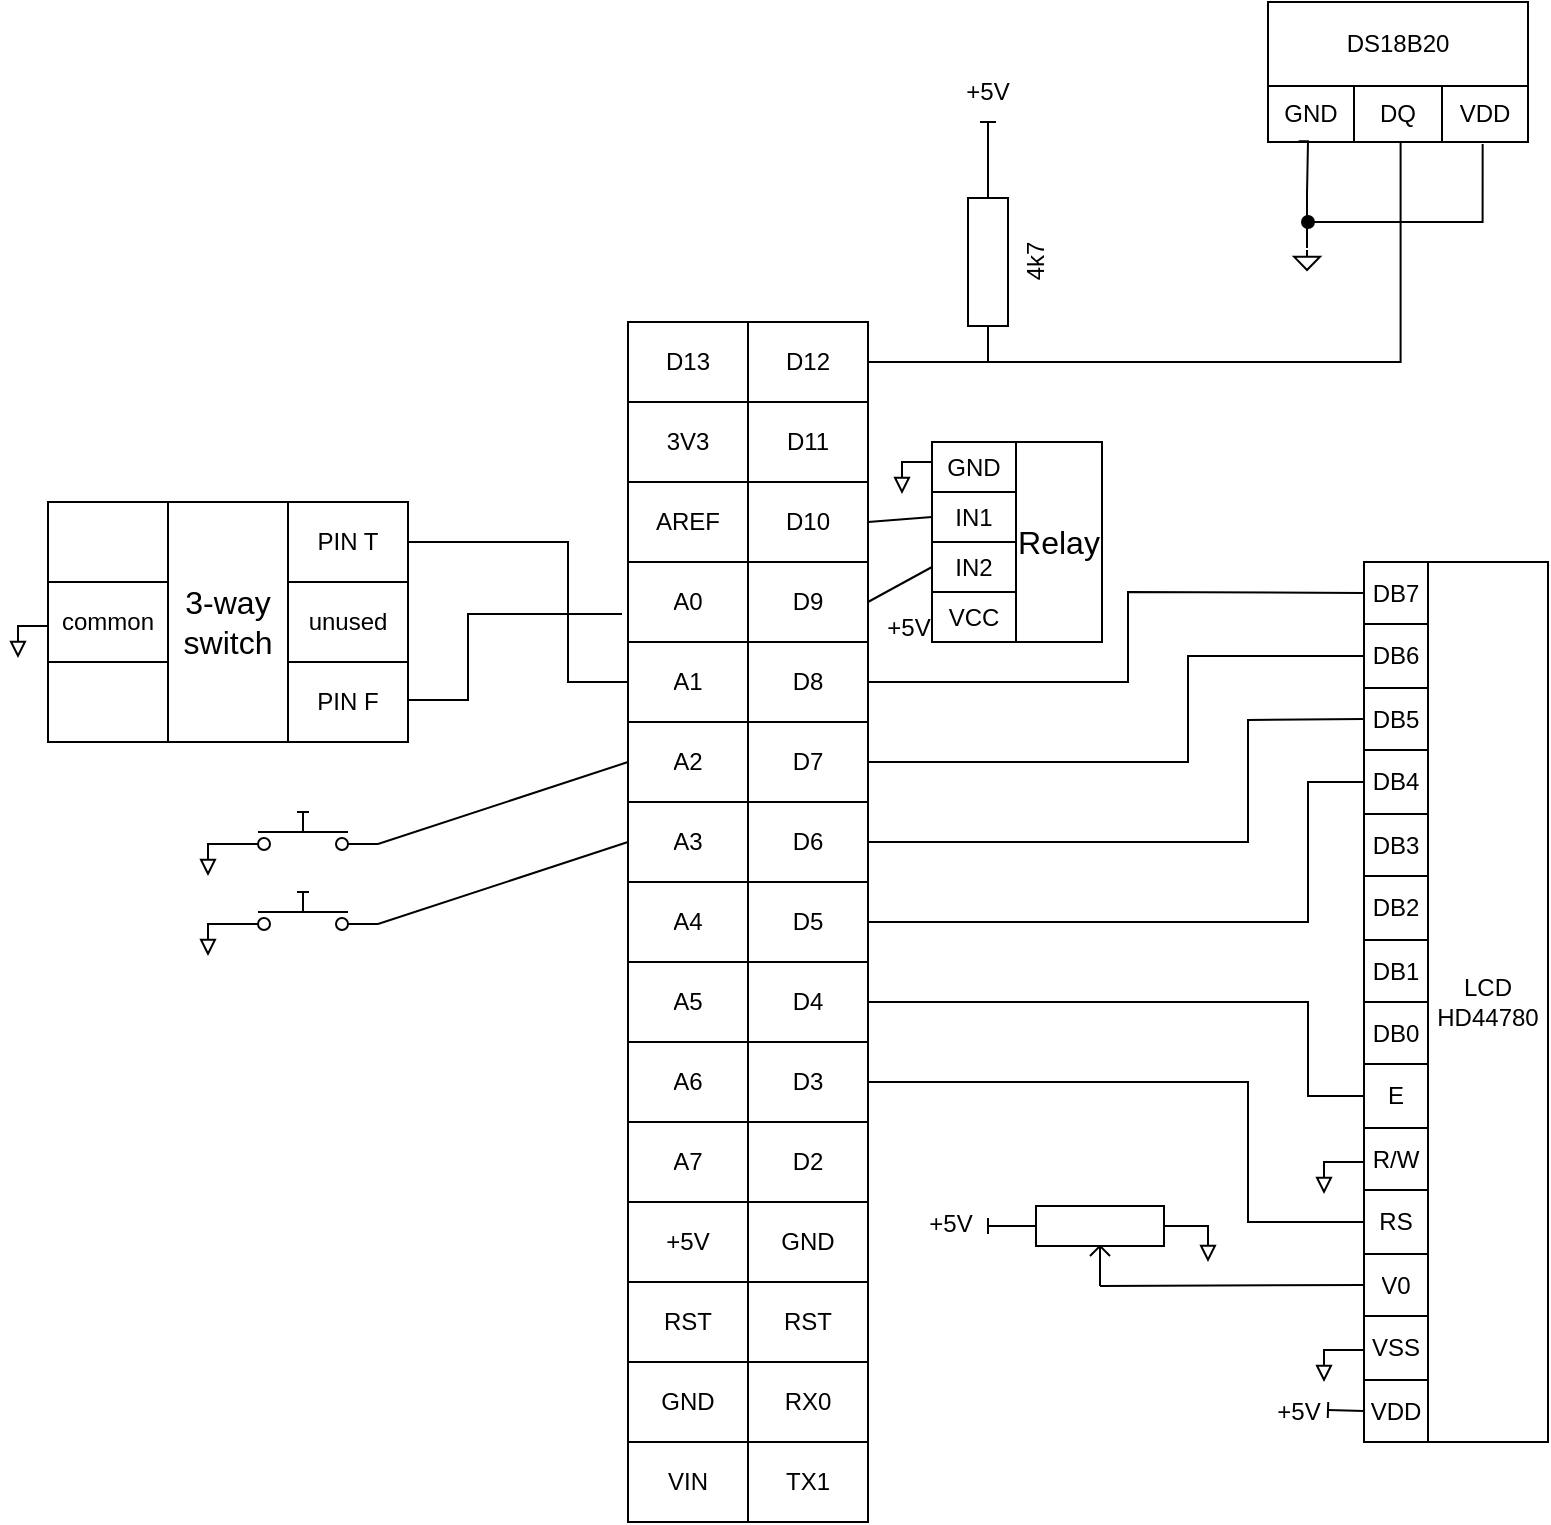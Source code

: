 <mxfile version="22.1.11" type="github">
  <diagram name="Page-1" id="vSUKiOQem5P4ab08vUiI">
    <mxGraphModel dx="874" dy="660" grid="1" gridSize="10" guides="1" tooltips="1" connect="1" arrows="0" fold="1" page="1" pageScale="1" pageWidth="827" pageHeight="1169" math="0" shadow="0">
      <root>
        <mxCell id="0" />
        <mxCell id="1" parent="0" />
        <mxCell id="lV4_ehx4HyBwoeXUqE6B-64" value="" style="shape=table;startSize=0;container=1;collapsible=0;childLayout=tableLayout;flipH=0;flipV=0;direction=east;rotatable=1;" parent="1" vertex="1">
          <mxGeometry x="360" y="340" width="120" height="600" as="geometry" />
        </mxCell>
        <mxCell id="lV4_ehx4HyBwoeXUqE6B-65" value="" style="shape=tableRow;horizontal=0;startSize=0;swimlaneHead=0;swimlaneBody=0;strokeColor=inherit;top=0;left=0;bottom=0;right=0;collapsible=0;dropTarget=0;fillColor=none;points=[[0,0.5],[1,0.5]];portConstraint=eastwest;" parent="lV4_ehx4HyBwoeXUqE6B-64" vertex="1">
          <mxGeometry width="120" height="40" as="geometry" />
        </mxCell>
        <mxCell id="lV4_ehx4HyBwoeXUqE6B-66" value="D13" style="shape=partialRectangle;html=1;whiteSpace=wrap;connectable=0;strokeColor=inherit;overflow=hidden;fillColor=none;top=0;left=0;bottom=0;right=0;pointerEvents=1;" parent="lV4_ehx4HyBwoeXUqE6B-65" vertex="1">
          <mxGeometry width="60" height="40" as="geometry">
            <mxRectangle width="60" height="40" as="alternateBounds" />
          </mxGeometry>
        </mxCell>
        <mxCell id="lV4_ehx4HyBwoeXUqE6B-67" value="D12" style="shape=partialRectangle;html=1;whiteSpace=wrap;connectable=0;strokeColor=inherit;overflow=hidden;fillColor=none;top=0;left=0;bottom=0;right=0;pointerEvents=1;" parent="lV4_ehx4HyBwoeXUqE6B-65" vertex="1">
          <mxGeometry x="60" width="60" height="40" as="geometry">
            <mxRectangle width="60" height="40" as="alternateBounds" />
          </mxGeometry>
        </mxCell>
        <mxCell id="lV4_ehx4HyBwoeXUqE6B-68" value="" style="shape=tableRow;horizontal=0;startSize=0;swimlaneHead=0;swimlaneBody=0;strokeColor=inherit;top=0;left=0;bottom=0;right=0;collapsible=0;dropTarget=0;fillColor=none;points=[[0,0.5],[1,0.5]];portConstraint=eastwest;" parent="lV4_ehx4HyBwoeXUqE6B-64" vertex="1">
          <mxGeometry y="40" width="120" height="40" as="geometry" />
        </mxCell>
        <mxCell id="lV4_ehx4HyBwoeXUqE6B-69" value="3V3" style="shape=partialRectangle;html=1;whiteSpace=wrap;connectable=0;strokeColor=inherit;overflow=hidden;fillColor=none;top=0;left=0;bottom=0;right=0;pointerEvents=1;" parent="lV4_ehx4HyBwoeXUqE6B-68" vertex="1">
          <mxGeometry width="60" height="40" as="geometry">
            <mxRectangle width="60" height="40" as="alternateBounds" />
          </mxGeometry>
        </mxCell>
        <mxCell id="lV4_ehx4HyBwoeXUqE6B-70" value="D11" style="shape=partialRectangle;html=1;whiteSpace=wrap;connectable=0;strokeColor=inherit;overflow=hidden;fillColor=none;top=0;left=0;bottom=0;right=0;pointerEvents=1;" parent="lV4_ehx4HyBwoeXUqE6B-68" vertex="1">
          <mxGeometry x="60" width="60" height="40" as="geometry">
            <mxRectangle width="60" height="40" as="alternateBounds" />
          </mxGeometry>
        </mxCell>
        <mxCell id="lV4_ehx4HyBwoeXUqE6B-71" value="" style="shape=tableRow;horizontal=0;startSize=0;swimlaneHead=0;swimlaneBody=0;strokeColor=inherit;top=0;left=0;bottom=0;right=0;collapsible=0;dropTarget=0;fillColor=none;points=[[0,0.5],[1,0.5]];portConstraint=eastwest;" parent="lV4_ehx4HyBwoeXUqE6B-64" vertex="1">
          <mxGeometry y="80" width="120" height="40" as="geometry" />
        </mxCell>
        <mxCell id="lV4_ehx4HyBwoeXUqE6B-72" value="AREF" style="shape=partialRectangle;html=1;whiteSpace=wrap;connectable=0;strokeColor=inherit;overflow=hidden;fillColor=none;top=0;left=0;bottom=0;right=0;pointerEvents=1;" parent="lV4_ehx4HyBwoeXUqE6B-71" vertex="1">
          <mxGeometry width="60" height="40" as="geometry">
            <mxRectangle width="60" height="40" as="alternateBounds" />
          </mxGeometry>
        </mxCell>
        <mxCell id="lV4_ehx4HyBwoeXUqE6B-73" value="D10" style="shape=partialRectangle;html=1;whiteSpace=wrap;connectable=0;strokeColor=inherit;overflow=hidden;fillColor=none;top=0;left=0;bottom=0;right=0;pointerEvents=1;" parent="lV4_ehx4HyBwoeXUqE6B-71" vertex="1">
          <mxGeometry x="60" width="60" height="40" as="geometry">
            <mxRectangle width="60" height="40" as="alternateBounds" />
          </mxGeometry>
        </mxCell>
        <mxCell id="lV4_ehx4HyBwoeXUqE6B-74" value="" style="shape=tableRow;horizontal=0;startSize=0;swimlaneHead=0;swimlaneBody=0;strokeColor=inherit;top=0;left=0;bottom=0;right=0;collapsible=0;dropTarget=0;fillColor=none;points=[[0,0.5],[1,0.5]];portConstraint=eastwest;" parent="lV4_ehx4HyBwoeXUqE6B-64" vertex="1">
          <mxGeometry y="120" width="120" height="40" as="geometry" />
        </mxCell>
        <mxCell id="lV4_ehx4HyBwoeXUqE6B-75" value="A0" style="shape=partialRectangle;html=1;whiteSpace=wrap;connectable=0;strokeColor=inherit;overflow=hidden;fillColor=none;top=0;left=0;bottom=0;right=0;pointerEvents=1;" parent="lV4_ehx4HyBwoeXUqE6B-74" vertex="1">
          <mxGeometry width="60" height="40" as="geometry">
            <mxRectangle width="60" height="40" as="alternateBounds" />
          </mxGeometry>
        </mxCell>
        <mxCell id="lV4_ehx4HyBwoeXUqE6B-76" value="D9" style="shape=partialRectangle;html=1;whiteSpace=wrap;connectable=0;strokeColor=inherit;overflow=hidden;fillColor=none;top=0;left=0;bottom=0;right=0;pointerEvents=1;" parent="lV4_ehx4HyBwoeXUqE6B-74" vertex="1">
          <mxGeometry x="60" width="60" height="40" as="geometry">
            <mxRectangle width="60" height="40" as="alternateBounds" />
          </mxGeometry>
        </mxCell>
        <mxCell id="lV4_ehx4HyBwoeXUqE6B-77" value="" style="shape=tableRow;horizontal=0;startSize=0;swimlaneHead=0;swimlaneBody=0;strokeColor=inherit;top=0;left=0;bottom=0;right=0;collapsible=0;dropTarget=0;fillColor=none;points=[[0,0.5],[1,0.5]];portConstraint=eastwest;" parent="lV4_ehx4HyBwoeXUqE6B-64" vertex="1">
          <mxGeometry y="160" width="120" height="40" as="geometry" />
        </mxCell>
        <mxCell id="lV4_ehx4HyBwoeXUqE6B-78" value="A1" style="shape=partialRectangle;html=1;whiteSpace=wrap;connectable=0;strokeColor=inherit;overflow=hidden;fillColor=none;top=0;left=0;bottom=0;right=0;pointerEvents=1;" parent="lV4_ehx4HyBwoeXUqE6B-77" vertex="1">
          <mxGeometry width="60" height="40" as="geometry">
            <mxRectangle width="60" height="40" as="alternateBounds" />
          </mxGeometry>
        </mxCell>
        <mxCell id="lV4_ehx4HyBwoeXUqE6B-79" value="D8" style="shape=partialRectangle;html=1;whiteSpace=wrap;connectable=0;strokeColor=inherit;overflow=hidden;fillColor=none;top=0;left=0;bottom=0;right=0;pointerEvents=1;" parent="lV4_ehx4HyBwoeXUqE6B-77" vertex="1">
          <mxGeometry x="60" width="60" height="40" as="geometry">
            <mxRectangle width="60" height="40" as="alternateBounds" />
          </mxGeometry>
        </mxCell>
        <mxCell id="lV4_ehx4HyBwoeXUqE6B-80" value="" style="shape=tableRow;horizontal=0;startSize=0;swimlaneHead=0;swimlaneBody=0;strokeColor=inherit;top=0;left=0;bottom=0;right=0;collapsible=0;dropTarget=0;fillColor=none;points=[[0,0.5],[1,0.5]];portConstraint=eastwest;" parent="lV4_ehx4HyBwoeXUqE6B-64" vertex="1">
          <mxGeometry y="200" width="120" height="40" as="geometry" />
        </mxCell>
        <mxCell id="lV4_ehx4HyBwoeXUqE6B-81" value="A2" style="shape=partialRectangle;html=1;whiteSpace=wrap;connectable=0;strokeColor=inherit;overflow=hidden;fillColor=none;top=0;left=0;bottom=0;right=0;pointerEvents=1;" parent="lV4_ehx4HyBwoeXUqE6B-80" vertex="1">
          <mxGeometry width="60" height="40" as="geometry">
            <mxRectangle width="60" height="40" as="alternateBounds" />
          </mxGeometry>
        </mxCell>
        <mxCell id="lV4_ehx4HyBwoeXUqE6B-82" value="D7" style="shape=partialRectangle;html=1;whiteSpace=wrap;connectable=0;strokeColor=inherit;overflow=hidden;fillColor=none;top=0;left=0;bottom=0;right=0;pointerEvents=1;" parent="lV4_ehx4HyBwoeXUqE6B-80" vertex="1">
          <mxGeometry x="60" width="60" height="40" as="geometry">
            <mxRectangle width="60" height="40" as="alternateBounds" />
          </mxGeometry>
        </mxCell>
        <mxCell id="lV4_ehx4HyBwoeXUqE6B-83" value="" style="shape=tableRow;horizontal=0;startSize=0;swimlaneHead=0;swimlaneBody=0;strokeColor=inherit;top=0;left=0;bottom=0;right=0;collapsible=0;dropTarget=0;fillColor=none;points=[[0,0.5],[1,0.5]];portConstraint=eastwest;" parent="lV4_ehx4HyBwoeXUqE6B-64" vertex="1">
          <mxGeometry y="240" width="120" height="40" as="geometry" />
        </mxCell>
        <mxCell id="lV4_ehx4HyBwoeXUqE6B-84" value="A3" style="shape=partialRectangle;html=1;whiteSpace=wrap;connectable=0;strokeColor=inherit;overflow=hidden;fillColor=none;top=0;left=0;bottom=0;right=0;pointerEvents=1;" parent="lV4_ehx4HyBwoeXUqE6B-83" vertex="1">
          <mxGeometry width="60" height="40" as="geometry">
            <mxRectangle width="60" height="40" as="alternateBounds" />
          </mxGeometry>
        </mxCell>
        <mxCell id="lV4_ehx4HyBwoeXUqE6B-85" value="D6" style="shape=partialRectangle;html=1;whiteSpace=wrap;connectable=0;strokeColor=inherit;overflow=hidden;fillColor=none;top=0;left=0;bottom=0;right=0;pointerEvents=1;" parent="lV4_ehx4HyBwoeXUqE6B-83" vertex="1">
          <mxGeometry x="60" width="60" height="40" as="geometry">
            <mxRectangle width="60" height="40" as="alternateBounds" />
          </mxGeometry>
        </mxCell>
        <mxCell id="lV4_ehx4HyBwoeXUqE6B-86" value="" style="shape=tableRow;horizontal=0;startSize=0;swimlaneHead=0;swimlaneBody=0;strokeColor=inherit;top=0;left=0;bottom=0;right=0;collapsible=0;dropTarget=0;fillColor=none;points=[[0,0.5],[1,0.5]];portConstraint=eastwest;" parent="lV4_ehx4HyBwoeXUqE6B-64" vertex="1">
          <mxGeometry y="280" width="120" height="40" as="geometry" />
        </mxCell>
        <mxCell id="lV4_ehx4HyBwoeXUqE6B-87" value="A4" style="shape=partialRectangle;html=1;whiteSpace=wrap;connectable=0;strokeColor=inherit;overflow=hidden;fillColor=none;top=0;left=0;bottom=0;right=0;pointerEvents=1;" parent="lV4_ehx4HyBwoeXUqE6B-86" vertex="1">
          <mxGeometry width="60" height="40" as="geometry">
            <mxRectangle width="60" height="40" as="alternateBounds" />
          </mxGeometry>
        </mxCell>
        <mxCell id="lV4_ehx4HyBwoeXUqE6B-88" value="D5" style="shape=partialRectangle;html=1;whiteSpace=wrap;connectable=0;strokeColor=inherit;overflow=hidden;fillColor=none;top=0;left=0;bottom=0;right=0;pointerEvents=1;" parent="lV4_ehx4HyBwoeXUqE6B-86" vertex="1">
          <mxGeometry x="60" width="60" height="40" as="geometry">
            <mxRectangle width="60" height="40" as="alternateBounds" />
          </mxGeometry>
        </mxCell>
        <mxCell id="lV4_ehx4HyBwoeXUqE6B-89" value="" style="shape=tableRow;horizontal=0;startSize=0;swimlaneHead=0;swimlaneBody=0;strokeColor=inherit;top=0;left=0;bottom=0;right=0;collapsible=0;dropTarget=0;fillColor=none;points=[[0,0.5],[1,0.5]];portConstraint=eastwest;" parent="lV4_ehx4HyBwoeXUqE6B-64" vertex="1">
          <mxGeometry y="320" width="120" height="40" as="geometry" />
        </mxCell>
        <mxCell id="lV4_ehx4HyBwoeXUqE6B-90" value="A5" style="shape=partialRectangle;html=1;whiteSpace=wrap;connectable=0;strokeColor=inherit;overflow=hidden;fillColor=none;top=0;left=0;bottom=0;right=0;pointerEvents=1;" parent="lV4_ehx4HyBwoeXUqE6B-89" vertex="1">
          <mxGeometry width="60" height="40" as="geometry">
            <mxRectangle width="60" height="40" as="alternateBounds" />
          </mxGeometry>
        </mxCell>
        <mxCell id="lV4_ehx4HyBwoeXUqE6B-91" value="D4" style="shape=partialRectangle;html=1;whiteSpace=wrap;connectable=0;strokeColor=inherit;overflow=hidden;fillColor=none;top=0;left=0;bottom=0;right=0;pointerEvents=1;" parent="lV4_ehx4HyBwoeXUqE6B-89" vertex="1">
          <mxGeometry x="60" width="60" height="40" as="geometry">
            <mxRectangle width="60" height="40" as="alternateBounds" />
          </mxGeometry>
        </mxCell>
        <mxCell id="lV4_ehx4HyBwoeXUqE6B-92" value="" style="shape=tableRow;horizontal=0;startSize=0;swimlaneHead=0;swimlaneBody=0;strokeColor=inherit;top=0;left=0;bottom=0;right=0;collapsible=0;dropTarget=0;fillColor=none;points=[[0,0.5],[1,0.5]];portConstraint=eastwest;" parent="lV4_ehx4HyBwoeXUqE6B-64" vertex="1">
          <mxGeometry y="360" width="120" height="40" as="geometry" />
        </mxCell>
        <mxCell id="lV4_ehx4HyBwoeXUqE6B-93" value="A6" style="shape=partialRectangle;html=1;whiteSpace=wrap;connectable=0;strokeColor=inherit;overflow=hidden;fillColor=none;top=0;left=0;bottom=0;right=0;pointerEvents=1;" parent="lV4_ehx4HyBwoeXUqE6B-92" vertex="1">
          <mxGeometry width="60" height="40" as="geometry">
            <mxRectangle width="60" height="40" as="alternateBounds" />
          </mxGeometry>
        </mxCell>
        <mxCell id="lV4_ehx4HyBwoeXUqE6B-94" value="D3" style="shape=partialRectangle;html=1;whiteSpace=wrap;connectable=0;strokeColor=inherit;overflow=hidden;fillColor=none;top=0;left=0;bottom=0;right=0;pointerEvents=1;" parent="lV4_ehx4HyBwoeXUqE6B-92" vertex="1">
          <mxGeometry x="60" width="60" height="40" as="geometry">
            <mxRectangle width="60" height="40" as="alternateBounds" />
          </mxGeometry>
        </mxCell>
        <mxCell id="lV4_ehx4HyBwoeXUqE6B-95" value="" style="shape=tableRow;horizontal=0;startSize=0;swimlaneHead=0;swimlaneBody=0;strokeColor=inherit;top=0;left=0;bottom=0;right=0;collapsible=0;dropTarget=0;fillColor=none;points=[[0,0.5],[1,0.5]];portConstraint=eastwest;" parent="lV4_ehx4HyBwoeXUqE6B-64" vertex="1">
          <mxGeometry y="400" width="120" height="40" as="geometry" />
        </mxCell>
        <mxCell id="lV4_ehx4HyBwoeXUqE6B-96" value="A7" style="shape=partialRectangle;html=1;whiteSpace=wrap;connectable=0;strokeColor=inherit;overflow=hidden;fillColor=none;top=0;left=0;bottom=0;right=0;pointerEvents=1;" parent="lV4_ehx4HyBwoeXUqE6B-95" vertex="1">
          <mxGeometry width="60" height="40" as="geometry">
            <mxRectangle width="60" height="40" as="alternateBounds" />
          </mxGeometry>
        </mxCell>
        <mxCell id="lV4_ehx4HyBwoeXUqE6B-97" value="D2" style="shape=partialRectangle;html=1;whiteSpace=wrap;connectable=0;strokeColor=inherit;overflow=hidden;fillColor=none;top=0;left=0;bottom=0;right=0;pointerEvents=1;" parent="lV4_ehx4HyBwoeXUqE6B-95" vertex="1">
          <mxGeometry x="60" width="60" height="40" as="geometry">
            <mxRectangle width="60" height="40" as="alternateBounds" />
          </mxGeometry>
        </mxCell>
        <mxCell id="lV4_ehx4HyBwoeXUqE6B-98" value="" style="shape=tableRow;horizontal=0;startSize=0;swimlaneHead=0;swimlaneBody=0;strokeColor=inherit;top=0;left=0;bottom=0;right=0;collapsible=0;dropTarget=0;fillColor=none;points=[[0,0.5],[1,0.5]];portConstraint=eastwest;" parent="lV4_ehx4HyBwoeXUqE6B-64" vertex="1">
          <mxGeometry y="440" width="120" height="40" as="geometry" />
        </mxCell>
        <mxCell id="lV4_ehx4HyBwoeXUqE6B-99" value="+5V" style="shape=partialRectangle;html=1;whiteSpace=wrap;connectable=0;strokeColor=inherit;overflow=hidden;fillColor=none;top=0;left=0;bottom=0;right=0;pointerEvents=1;" parent="lV4_ehx4HyBwoeXUqE6B-98" vertex="1">
          <mxGeometry width="60" height="40" as="geometry">
            <mxRectangle width="60" height="40" as="alternateBounds" />
          </mxGeometry>
        </mxCell>
        <mxCell id="lV4_ehx4HyBwoeXUqE6B-100" value="GND" style="shape=partialRectangle;html=1;whiteSpace=wrap;connectable=0;strokeColor=inherit;overflow=hidden;fillColor=none;top=0;left=0;bottom=0;right=0;pointerEvents=1;" parent="lV4_ehx4HyBwoeXUqE6B-98" vertex="1">
          <mxGeometry x="60" width="60" height="40" as="geometry">
            <mxRectangle width="60" height="40" as="alternateBounds" />
          </mxGeometry>
        </mxCell>
        <mxCell id="lV4_ehx4HyBwoeXUqE6B-101" value="" style="shape=tableRow;horizontal=0;startSize=0;swimlaneHead=0;swimlaneBody=0;strokeColor=inherit;top=0;left=0;bottom=0;right=0;collapsible=0;dropTarget=0;fillColor=none;points=[[0,0.5],[1,0.5]];portConstraint=eastwest;" parent="lV4_ehx4HyBwoeXUqE6B-64" vertex="1">
          <mxGeometry y="480" width="120" height="40" as="geometry" />
        </mxCell>
        <mxCell id="lV4_ehx4HyBwoeXUqE6B-102" value="RST" style="shape=partialRectangle;html=1;whiteSpace=wrap;connectable=0;strokeColor=inherit;overflow=hidden;fillColor=none;top=0;left=0;bottom=0;right=0;pointerEvents=1;" parent="lV4_ehx4HyBwoeXUqE6B-101" vertex="1">
          <mxGeometry width="60" height="40" as="geometry">
            <mxRectangle width="60" height="40" as="alternateBounds" />
          </mxGeometry>
        </mxCell>
        <mxCell id="lV4_ehx4HyBwoeXUqE6B-103" value="RST" style="shape=partialRectangle;html=1;whiteSpace=wrap;connectable=0;strokeColor=inherit;overflow=hidden;fillColor=none;top=0;left=0;bottom=0;right=0;pointerEvents=1;" parent="lV4_ehx4HyBwoeXUqE6B-101" vertex="1">
          <mxGeometry x="60" width="60" height="40" as="geometry">
            <mxRectangle width="60" height="40" as="alternateBounds" />
          </mxGeometry>
        </mxCell>
        <mxCell id="lV4_ehx4HyBwoeXUqE6B-104" value="" style="shape=tableRow;horizontal=0;startSize=0;swimlaneHead=0;swimlaneBody=0;strokeColor=inherit;top=0;left=0;bottom=0;right=0;collapsible=0;dropTarget=0;fillColor=none;points=[[0,0.5],[1,0.5]];portConstraint=eastwest;" parent="lV4_ehx4HyBwoeXUqE6B-64" vertex="1">
          <mxGeometry y="520" width="120" height="40" as="geometry" />
        </mxCell>
        <mxCell id="lV4_ehx4HyBwoeXUqE6B-105" value="GND" style="shape=partialRectangle;html=1;whiteSpace=wrap;connectable=0;strokeColor=inherit;overflow=hidden;fillColor=none;top=0;left=0;bottom=0;right=0;pointerEvents=1;" parent="lV4_ehx4HyBwoeXUqE6B-104" vertex="1">
          <mxGeometry width="60" height="40" as="geometry">
            <mxRectangle width="60" height="40" as="alternateBounds" />
          </mxGeometry>
        </mxCell>
        <mxCell id="lV4_ehx4HyBwoeXUqE6B-106" value="RX0" style="shape=partialRectangle;html=1;whiteSpace=wrap;connectable=0;strokeColor=inherit;overflow=hidden;fillColor=none;top=0;left=0;bottom=0;right=0;pointerEvents=1;" parent="lV4_ehx4HyBwoeXUqE6B-104" vertex="1">
          <mxGeometry x="60" width="60" height="40" as="geometry">
            <mxRectangle width="60" height="40" as="alternateBounds" />
          </mxGeometry>
        </mxCell>
        <mxCell id="lV4_ehx4HyBwoeXUqE6B-107" style="shape=tableRow;horizontal=0;startSize=0;swimlaneHead=0;swimlaneBody=0;strokeColor=inherit;top=0;left=0;bottom=0;right=0;collapsible=0;dropTarget=0;fillColor=none;points=[[0,0.5],[1,0.5]];portConstraint=eastwest;" parent="lV4_ehx4HyBwoeXUqE6B-64" vertex="1">
          <mxGeometry y="560" width="120" height="40" as="geometry" />
        </mxCell>
        <mxCell id="lV4_ehx4HyBwoeXUqE6B-108" value="VIN" style="shape=partialRectangle;html=1;whiteSpace=wrap;connectable=0;strokeColor=inherit;overflow=hidden;fillColor=none;top=0;left=0;bottom=0;right=0;pointerEvents=1;" parent="lV4_ehx4HyBwoeXUqE6B-107" vertex="1">
          <mxGeometry width="60" height="40" as="geometry">
            <mxRectangle width="60" height="40" as="alternateBounds" />
          </mxGeometry>
        </mxCell>
        <mxCell id="lV4_ehx4HyBwoeXUqE6B-109" value="TX1" style="shape=partialRectangle;html=1;whiteSpace=wrap;connectable=0;strokeColor=inherit;overflow=hidden;fillColor=none;top=0;left=0;bottom=0;right=0;pointerEvents=1;" parent="lV4_ehx4HyBwoeXUqE6B-107" vertex="1">
          <mxGeometry x="60" width="60" height="40" as="geometry">
            <mxRectangle width="60" height="40" as="alternateBounds" />
          </mxGeometry>
        </mxCell>
        <mxCell id="lV4_ehx4HyBwoeXUqE6B-111" value="" style="shape=table;startSize=0;container=1;collapsible=0;childLayout=tableLayout;" parent="1" vertex="1">
          <mxGeometry x="680" y="180" width="130" height="70" as="geometry" />
        </mxCell>
        <mxCell id="lV4_ehx4HyBwoeXUqE6B-112" value="" style="shape=tableRow;horizontal=0;startSize=0;swimlaneHead=0;swimlaneBody=0;strokeColor=inherit;top=0;left=0;bottom=0;right=0;collapsible=0;dropTarget=0;fillColor=none;points=[[0,0.5],[1,0.5]];portConstraint=eastwest;" parent="lV4_ehx4HyBwoeXUqE6B-111" vertex="1">
          <mxGeometry width="130" height="42" as="geometry" />
        </mxCell>
        <mxCell id="lV4_ehx4HyBwoeXUqE6B-113" value="DS18B20" style="shape=partialRectangle;html=1;whiteSpace=wrap;connectable=0;strokeColor=inherit;overflow=hidden;fillColor=none;top=0;left=0;bottom=0;right=0;pointerEvents=1;rowspan=1;colspan=3;" parent="lV4_ehx4HyBwoeXUqE6B-112" vertex="1">
          <mxGeometry width="130" height="42" as="geometry">
            <mxRectangle width="43" height="42" as="alternateBounds" />
          </mxGeometry>
        </mxCell>
        <mxCell id="lV4_ehx4HyBwoeXUqE6B-114" value="" style="shape=partialRectangle;html=1;whiteSpace=wrap;connectable=0;strokeColor=inherit;overflow=hidden;fillColor=none;top=0;left=0;bottom=0;right=0;pointerEvents=1;" parent="lV4_ehx4HyBwoeXUqE6B-112" vertex="1" visible="0">
          <mxGeometry x="43" width="44" height="42" as="geometry">
            <mxRectangle width="44" height="42" as="alternateBounds" />
          </mxGeometry>
        </mxCell>
        <mxCell id="lV4_ehx4HyBwoeXUqE6B-115" value="" style="shape=partialRectangle;html=1;whiteSpace=wrap;connectable=0;strokeColor=inherit;overflow=hidden;fillColor=none;top=0;left=0;bottom=0;right=0;pointerEvents=1;" parent="lV4_ehx4HyBwoeXUqE6B-112" vertex="1" visible="0">
          <mxGeometry x="87" width="43" height="42" as="geometry">
            <mxRectangle width="43" height="42" as="alternateBounds" />
          </mxGeometry>
        </mxCell>
        <mxCell id="lV4_ehx4HyBwoeXUqE6B-116" value="" style="shape=tableRow;horizontal=0;startSize=0;swimlaneHead=0;swimlaneBody=0;strokeColor=inherit;top=0;left=0;bottom=0;right=0;collapsible=0;dropTarget=0;fillColor=none;points=[[0,0.5],[1,0.5]];portConstraint=eastwest;" parent="lV4_ehx4HyBwoeXUqE6B-111" vertex="1">
          <mxGeometry y="42" width="130" height="28" as="geometry" />
        </mxCell>
        <mxCell id="lV4_ehx4HyBwoeXUqE6B-117" value="GND" style="shape=partialRectangle;html=1;whiteSpace=wrap;connectable=0;strokeColor=inherit;overflow=hidden;fillColor=none;top=0;left=0;bottom=0;right=0;pointerEvents=1;" parent="lV4_ehx4HyBwoeXUqE6B-116" vertex="1">
          <mxGeometry width="43" height="28" as="geometry">
            <mxRectangle width="43" height="28" as="alternateBounds" />
          </mxGeometry>
        </mxCell>
        <mxCell id="lV4_ehx4HyBwoeXUqE6B-118" value="DQ" style="shape=partialRectangle;html=1;whiteSpace=wrap;connectable=0;strokeColor=inherit;overflow=hidden;fillColor=none;top=0;left=0;bottom=0;right=0;pointerEvents=1;" parent="lV4_ehx4HyBwoeXUqE6B-116" vertex="1">
          <mxGeometry x="43" width="44" height="28" as="geometry">
            <mxRectangle width="44" height="28" as="alternateBounds" />
          </mxGeometry>
        </mxCell>
        <mxCell id="lV4_ehx4HyBwoeXUqE6B-119" value="VDD" style="shape=partialRectangle;html=1;whiteSpace=wrap;connectable=0;strokeColor=inherit;overflow=hidden;fillColor=none;top=0;left=0;bottom=0;right=0;pointerEvents=1;" parent="lV4_ehx4HyBwoeXUqE6B-116" vertex="1">
          <mxGeometry x="87" width="43" height="28" as="geometry">
            <mxRectangle width="43" height="28" as="alternateBounds" />
          </mxGeometry>
        </mxCell>
        <mxCell id="lV4_ehx4HyBwoeXUqE6B-120" value="" style="pointerEvents=1;verticalLabelPosition=bottom;shadow=0;dashed=0;align=center;html=1;verticalAlign=top;shape=mxgraph.electrical.signal_sources.signal_ground;" parent="1" vertex="1">
          <mxGeometry x="693" y="304" width="13" height="10" as="geometry" />
        </mxCell>
        <mxCell id="lV4_ehx4HyBwoeXUqE6B-122" style="edgeStyle=orthogonalEdgeStyle;rounded=0;orthogonalLoop=1;jettySize=auto;html=1;exitX=0.5;exitY=0;exitDx=0;exitDy=0;exitPerimeter=0;entryX=0.118;entryY=1.021;entryDx=0;entryDy=0;entryPerimeter=0;endArrow=none;endFill=0;" parent="1" edge="1">
          <mxGeometry relative="1" as="geometry">
            <mxPoint x="699.5" y="303" as="sourcePoint" />
            <mxPoint x="695.34" y="249.588" as="targetPoint" />
            <Array as="points">
              <mxPoint x="700" y="276" />
              <mxPoint x="700" y="250" />
            </Array>
          </mxGeometry>
        </mxCell>
        <mxCell id="lV4_ehx4HyBwoeXUqE6B-125" style="edgeStyle=orthogonalEdgeStyle;rounded=0;orthogonalLoop=1;jettySize=auto;html=1;exitX=1;exitY=0.5;exitDx=0;exitDy=0;entryX=0.51;entryY=1.008;entryDx=0;entryDy=0;entryPerimeter=0;endArrow=none;endFill=0;" parent="1" source="lV4_ehx4HyBwoeXUqE6B-65" target="lV4_ehx4HyBwoeXUqE6B-116" edge="1">
          <mxGeometry relative="1" as="geometry" />
        </mxCell>
        <mxCell id="lV4_ehx4HyBwoeXUqE6B-126" style="edgeStyle=orthogonalEdgeStyle;rounded=0;orthogonalLoop=1;jettySize=auto;html=1;entryX=0.841;entryY=1.034;entryDx=0;entryDy=0;entryPerimeter=0;startArrow=oval;startFill=1;endArrow=none;endFill=0;" parent="1" edge="1">
          <mxGeometry relative="1" as="geometry">
            <mxPoint x="700" y="290" as="sourcePoint" />
            <mxPoint x="787.33" y="250.952" as="targetPoint" />
            <Array as="points">
              <mxPoint x="787" y="290" />
            </Array>
          </mxGeometry>
        </mxCell>
        <mxCell id="lV4_ehx4HyBwoeXUqE6B-182" style="edgeStyle=none;rounded=0;orthogonalLoop=1;jettySize=auto;html=1;exitX=1;exitY=0.5;exitDx=0;exitDy=0;exitPerimeter=0;entryX=0.5;entryY=1;entryDx=0;entryDy=0;endArrow=baseDash;endFill=0;" parent="1" source="lV4_ehx4HyBwoeXUqE6B-127" target="lV4_ehx4HyBwoeXUqE6B-132" edge="1">
          <mxGeometry relative="1" as="geometry" />
        </mxCell>
        <mxCell id="lV4_ehx4HyBwoeXUqE6B-127" value="4k7" style="pointerEvents=1;verticalLabelPosition=bottom;shadow=0;dashed=0;align=center;html=1;verticalAlign=top;shape=mxgraph.electrical.resistors.resistor_1;rotation=-90;" parent="1" vertex="1">
          <mxGeometry x="490" y="300" width="100" height="20" as="geometry" />
        </mxCell>
        <mxCell id="lV4_ehx4HyBwoeXUqE6B-132" value="+5V" style="text;html=1;strokeColor=none;fillColor=none;align=center;verticalAlign=middle;whiteSpace=wrap;rounded=0;" parent="1" vertex="1">
          <mxGeometry x="510" y="210" width="60" height="30" as="geometry" />
        </mxCell>
        <mxCell id="lV4_ehx4HyBwoeXUqE6B-134" value="" style="shape=table;startSize=0;container=1;collapsible=0;childLayout=tableLayout;" parent="1" vertex="1">
          <mxGeometry x="728" y="460" width="92" height="440" as="geometry" />
        </mxCell>
        <mxCell id="lV4_ehx4HyBwoeXUqE6B-135" value="" style="shape=tableRow;horizontal=0;startSize=0;swimlaneHead=0;swimlaneBody=0;strokeColor=inherit;top=0;left=0;bottom=0;right=0;collapsible=0;dropTarget=0;fillColor=none;points=[[0,0.5],[1,0.5]];portConstraint=eastwest;" parent="lV4_ehx4HyBwoeXUqE6B-134" vertex="1">
          <mxGeometry width="92" height="31" as="geometry" />
        </mxCell>
        <mxCell id="lV4_ehx4HyBwoeXUqE6B-136" value="DB7" style="shape=partialRectangle;html=1;whiteSpace=wrap;connectable=0;strokeColor=inherit;overflow=hidden;fillColor=none;top=0;left=0;bottom=0;right=0;pointerEvents=1;" parent="lV4_ehx4HyBwoeXUqE6B-135" vertex="1">
          <mxGeometry width="32" height="31" as="geometry">
            <mxRectangle width="32" height="31" as="alternateBounds" />
          </mxGeometry>
        </mxCell>
        <mxCell id="lV4_ehx4HyBwoeXUqE6B-165" value="LCD&lt;br&gt;HD44780" style="shape=partialRectangle;html=1;whiteSpace=wrap;connectable=0;strokeColor=inherit;overflow=hidden;fillColor=none;top=0;left=0;bottom=0;right=0;pointerEvents=1;rowspan=14;colspan=1;" parent="lV4_ehx4HyBwoeXUqE6B-135" vertex="1">
          <mxGeometry x="32" width="60" height="440" as="geometry">
            <mxRectangle width="60" height="31" as="alternateBounds" />
          </mxGeometry>
        </mxCell>
        <mxCell id="lV4_ehx4HyBwoeXUqE6B-137" value="" style="shape=tableRow;horizontal=0;startSize=0;swimlaneHead=0;swimlaneBody=0;strokeColor=inherit;top=0;left=0;bottom=0;right=0;collapsible=0;dropTarget=0;fillColor=none;points=[[0,0.5],[1,0.5]];portConstraint=eastwest;" parent="lV4_ehx4HyBwoeXUqE6B-134" vertex="1">
          <mxGeometry y="31" width="92" height="32" as="geometry" />
        </mxCell>
        <mxCell id="lV4_ehx4HyBwoeXUqE6B-138" value="DB6" style="shape=partialRectangle;html=1;whiteSpace=wrap;connectable=0;strokeColor=inherit;overflow=hidden;fillColor=none;top=0;left=0;bottom=0;right=0;pointerEvents=1;" parent="lV4_ehx4HyBwoeXUqE6B-137" vertex="1">
          <mxGeometry width="32" height="32" as="geometry">
            <mxRectangle width="32" height="32" as="alternateBounds" />
          </mxGeometry>
        </mxCell>
        <mxCell id="lV4_ehx4HyBwoeXUqE6B-166" style="shape=partialRectangle;html=1;whiteSpace=wrap;connectable=0;strokeColor=inherit;overflow=hidden;fillColor=none;top=0;left=0;bottom=0;right=0;pointerEvents=1;" parent="lV4_ehx4HyBwoeXUqE6B-137" vertex="1" visible="0">
          <mxGeometry x="32" width="60" height="32" as="geometry">
            <mxRectangle width="60" height="32" as="alternateBounds" />
          </mxGeometry>
        </mxCell>
        <mxCell id="lV4_ehx4HyBwoeXUqE6B-139" value="" style="shape=tableRow;horizontal=0;startSize=0;swimlaneHead=0;swimlaneBody=0;strokeColor=inherit;top=0;left=0;bottom=0;right=0;collapsible=0;dropTarget=0;fillColor=none;points=[[0,0.5],[1,0.5]];portConstraint=eastwest;" parent="lV4_ehx4HyBwoeXUqE6B-134" vertex="1">
          <mxGeometry y="63" width="92" height="31" as="geometry" />
        </mxCell>
        <mxCell id="lV4_ehx4HyBwoeXUqE6B-140" value="DB5" style="shape=partialRectangle;html=1;whiteSpace=wrap;connectable=0;strokeColor=inherit;overflow=hidden;fillColor=none;top=0;left=0;bottom=0;right=0;pointerEvents=1;" parent="lV4_ehx4HyBwoeXUqE6B-139" vertex="1">
          <mxGeometry width="32" height="31" as="geometry">
            <mxRectangle width="32" height="31" as="alternateBounds" />
          </mxGeometry>
        </mxCell>
        <mxCell id="lV4_ehx4HyBwoeXUqE6B-167" style="shape=partialRectangle;html=1;whiteSpace=wrap;connectable=0;strokeColor=inherit;overflow=hidden;fillColor=none;top=0;left=0;bottom=0;right=0;pointerEvents=1;" parent="lV4_ehx4HyBwoeXUqE6B-139" vertex="1" visible="0">
          <mxGeometry x="32" width="60" height="31" as="geometry">
            <mxRectangle width="60" height="31" as="alternateBounds" />
          </mxGeometry>
        </mxCell>
        <mxCell id="lV4_ehx4HyBwoeXUqE6B-141" value="" style="shape=tableRow;horizontal=0;startSize=0;swimlaneHead=0;swimlaneBody=0;strokeColor=inherit;top=0;left=0;bottom=0;right=0;collapsible=0;dropTarget=0;fillColor=none;points=[[0,0.5],[1,0.5]];portConstraint=eastwest;" parent="lV4_ehx4HyBwoeXUqE6B-134" vertex="1">
          <mxGeometry y="94" width="92" height="32" as="geometry" />
        </mxCell>
        <mxCell id="lV4_ehx4HyBwoeXUqE6B-142" value="DB4" style="shape=partialRectangle;html=1;whiteSpace=wrap;connectable=0;strokeColor=inherit;overflow=hidden;fillColor=none;top=0;left=0;bottom=0;right=0;pointerEvents=1;" parent="lV4_ehx4HyBwoeXUqE6B-141" vertex="1">
          <mxGeometry width="32" height="32" as="geometry">
            <mxRectangle width="32" height="32" as="alternateBounds" />
          </mxGeometry>
        </mxCell>
        <mxCell id="lV4_ehx4HyBwoeXUqE6B-168" style="shape=partialRectangle;html=1;whiteSpace=wrap;connectable=0;strokeColor=inherit;overflow=hidden;fillColor=none;top=0;left=0;bottom=0;right=0;pointerEvents=1;" parent="lV4_ehx4HyBwoeXUqE6B-141" vertex="1" visible="0">
          <mxGeometry x="32" width="60" height="32" as="geometry">
            <mxRectangle width="60" height="32" as="alternateBounds" />
          </mxGeometry>
        </mxCell>
        <mxCell id="lV4_ehx4HyBwoeXUqE6B-143" value="" style="shape=tableRow;horizontal=0;startSize=0;swimlaneHead=0;swimlaneBody=0;strokeColor=inherit;top=0;left=0;bottom=0;right=0;collapsible=0;dropTarget=0;fillColor=none;points=[[0,0.5],[1,0.5]];portConstraint=eastwest;" parent="lV4_ehx4HyBwoeXUqE6B-134" vertex="1">
          <mxGeometry y="126" width="92" height="31" as="geometry" />
        </mxCell>
        <mxCell id="lV4_ehx4HyBwoeXUqE6B-144" value="DB3" style="shape=partialRectangle;html=1;whiteSpace=wrap;connectable=0;strokeColor=inherit;overflow=hidden;fillColor=none;top=0;left=0;bottom=0;right=0;pointerEvents=1;" parent="lV4_ehx4HyBwoeXUqE6B-143" vertex="1">
          <mxGeometry width="32" height="31" as="geometry">
            <mxRectangle width="32" height="31" as="alternateBounds" />
          </mxGeometry>
        </mxCell>
        <mxCell id="lV4_ehx4HyBwoeXUqE6B-169" style="shape=partialRectangle;html=1;whiteSpace=wrap;connectable=0;strokeColor=inherit;overflow=hidden;fillColor=none;top=0;left=0;bottom=0;right=0;pointerEvents=1;" parent="lV4_ehx4HyBwoeXUqE6B-143" vertex="1" visible="0">
          <mxGeometry x="32" width="60" height="31" as="geometry">
            <mxRectangle width="60" height="31" as="alternateBounds" />
          </mxGeometry>
        </mxCell>
        <mxCell id="lV4_ehx4HyBwoeXUqE6B-145" value="" style="shape=tableRow;horizontal=0;startSize=0;swimlaneHead=0;swimlaneBody=0;strokeColor=inherit;top=0;left=0;bottom=0;right=0;collapsible=0;dropTarget=0;fillColor=none;points=[[0,0.5],[1,0.5]];portConstraint=eastwest;" parent="lV4_ehx4HyBwoeXUqE6B-134" vertex="1">
          <mxGeometry y="157" width="92" height="32" as="geometry" />
        </mxCell>
        <mxCell id="lV4_ehx4HyBwoeXUqE6B-146" value="DB2" style="shape=partialRectangle;html=1;whiteSpace=wrap;connectable=0;strokeColor=inherit;overflow=hidden;fillColor=none;top=0;left=0;bottom=0;right=0;pointerEvents=1;" parent="lV4_ehx4HyBwoeXUqE6B-145" vertex="1">
          <mxGeometry width="32" height="32" as="geometry">
            <mxRectangle width="32" height="32" as="alternateBounds" />
          </mxGeometry>
        </mxCell>
        <mxCell id="lV4_ehx4HyBwoeXUqE6B-170" style="shape=partialRectangle;html=1;whiteSpace=wrap;connectable=0;strokeColor=inherit;overflow=hidden;fillColor=none;top=0;left=0;bottom=0;right=0;pointerEvents=1;" parent="lV4_ehx4HyBwoeXUqE6B-145" vertex="1" visible="0">
          <mxGeometry x="32" width="60" height="32" as="geometry">
            <mxRectangle width="60" height="32" as="alternateBounds" />
          </mxGeometry>
        </mxCell>
        <mxCell id="lV4_ehx4HyBwoeXUqE6B-147" value="" style="shape=tableRow;horizontal=0;startSize=0;swimlaneHead=0;swimlaneBody=0;strokeColor=inherit;top=0;left=0;bottom=0;right=0;collapsible=0;dropTarget=0;fillColor=none;points=[[0,0.5],[1,0.5]];portConstraint=eastwest;" parent="lV4_ehx4HyBwoeXUqE6B-134" vertex="1">
          <mxGeometry y="189" width="92" height="31" as="geometry" />
        </mxCell>
        <mxCell id="lV4_ehx4HyBwoeXUqE6B-148" value="DB1" style="shape=partialRectangle;html=1;whiteSpace=wrap;connectable=0;strokeColor=inherit;overflow=hidden;fillColor=none;top=0;left=0;bottom=0;right=0;pointerEvents=1;" parent="lV4_ehx4HyBwoeXUqE6B-147" vertex="1">
          <mxGeometry width="32" height="31" as="geometry">
            <mxRectangle width="32" height="31" as="alternateBounds" />
          </mxGeometry>
        </mxCell>
        <mxCell id="lV4_ehx4HyBwoeXUqE6B-171" style="shape=partialRectangle;html=1;whiteSpace=wrap;connectable=0;strokeColor=inherit;overflow=hidden;fillColor=none;top=0;left=0;bottom=0;right=0;pointerEvents=1;" parent="lV4_ehx4HyBwoeXUqE6B-147" vertex="1" visible="0">
          <mxGeometry x="32" width="60" height="31" as="geometry">
            <mxRectangle width="60" height="31" as="alternateBounds" />
          </mxGeometry>
        </mxCell>
        <mxCell id="lV4_ehx4HyBwoeXUqE6B-149" value="" style="shape=tableRow;horizontal=0;startSize=0;swimlaneHead=0;swimlaneBody=0;strokeColor=inherit;top=0;left=0;bottom=0;right=0;collapsible=0;dropTarget=0;fillColor=none;points=[[0,0.5],[1,0.5]];portConstraint=eastwest;" parent="lV4_ehx4HyBwoeXUqE6B-134" vertex="1">
          <mxGeometry y="220" width="92" height="31" as="geometry" />
        </mxCell>
        <mxCell id="lV4_ehx4HyBwoeXUqE6B-150" value="DB0" style="shape=partialRectangle;html=1;whiteSpace=wrap;connectable=0;strokeColor=inherit;overflow=hidden;fillColor=none;top=0;left=0;bottom=0;right=0;pointerEvents=1;" parent="lV4_ehx4HyBwoeXUqE6B-149" vertex="1">
          <mxGeometry width="32" height="31" as="geometry">
            <mxRectangle width="32" height="31" as="alternateBounds" />
          </mxGeometry>
        </mxCell>
        <mxCell id="lV4_ehx4HyBwoeXUqE6B-172" style="shape=partialRectangle;html=1;whiteSpace=wrap;connectable=0;strokeColor=inherit;overflow=hidden;fillColor=none;top=0;left=0;bottom=0;right=0;pointerEvents=1;" parent="lV4_ehx4HyBwoeXUqE6B-149" vertex="1" visible="0">
          <mxGeometry x="32" width="60" height="31" as="geometry">
            <mxRectangle width="60" height="31" as="alternateBounds" />
          </mxGeometry>
        </mxCell>
        <mxCell id="lV4_ehx4HyBwoeXUqE6B-151" value="" style="shape=tableRow;horizontal=0;startSize=0;swimlaneHead=0;swimlaneBody=0;strokeColor=inherit;top=0;left=0;bottom=0;right=0;collapsible=0;dropTarget=0;fillColor=none;points=[[0,0.5],[1,0.5]];portConstraint=eastwest;" parent="lV4_ehx4HyBwoeXUqE6B-134" vertex="1">
          <mxGeometry y="251" width="92" height="32" as="geometry" />
        </mxCell>
        <mxCell id="lV4_ehx4HyBwoeXUqE6B-152" value="E" style="shape=partialRectangle;html=1;whiteSpace=wrap;connectable=0;strokeColor=inherit;overflow=hidden;fillColor=none;top=0;left=0;bottom=0;right=0;pointerEvents=1;" parent="lV4_ehx4HyBwoeXUqE6B-151" vertex="1">
          <mxGeometry width="32" height="32" as="geometry">
            <mxRectangle width="32" height="32" as="alternateBounds" />
          </mxGeometry>
        </mxCell>
        <mxCell id="lV4_ehx4HyBwoeXUqE6B-173" style="shape=partialRectangle;html=1;whiteSpace=wrap;connectable=0;strokeColor=inherit;overflow=hidden;fillColor=none;top=0;left=0;bottom=0;right=0;pointerEvents=1;" parent="lV4_ehx4HyBwoeXUqE6B-151" vertex="1" visible="0">
          <mxGeometry x="32" width="60" height="32" as="geometry">
            <mxRectangle width="60" height="32" as="alternateBounds" />
          </mxGeometry>
        </mxCell>
        <mxCell id="lV4_ehx4HyBwoeXUqE6B-153" value="" style="shape=tableRow;horizontal=0;startSize=0;swimlaneHead=0;swimlaneBody=0;strokeColor=inherit;top=0;left=0;bottom=0;right=0;collapsible=0;dropTarget=0;fillColor=none;points=[[0,0.5],[1,0.5]];portConstraint=eastwest;" parent="lV4_ehx4HyBwoeXUqE6B-134" vertex="1">
          <mxGeometry y="283" width="92" height="31" as="geometry" />
        </mxCell>
        <mxCell id="lV4_ehx4HyBwoeXUqE6B-154" value="R/W" style="shape=partialRectangle;html=1;whiteSpace=wrap;connectable=0;strokeColor=inherit;overflow=hidden;fillColor=none;top=0;left=0;bottom=0;right=0;pointerEvents=1;" parent="lV4_ehx4HyBwoeXUqE6B-153" vertex="1">
          <mxGeometry width="32" height="31" as="geometry">
            <mxRectangle width="32" height="31" as="alternateBounds" />
          </mxGeometry>
        </mxCell>
        <mxCell id="lV4_ehx4HyBwoeXUqE6B-174" style="shape=partialRectangle;html=1;whiteSpace=wrap;connectable=0;strokeColor=inherit;overflow=hidden;fillColor=none;top=0;left=0;bottom=0;right=0;pointerEvents=1;" parent="lV4_ehx4HyBwoeXUqE6B-153" vertex="1" visible="0">
          <mxGeometry x="32" width="60" height="31" as="geometry">
            <mxRectangle width="60" height="31" as="alternateBounds" />
          </mxGeometry>
        </mxCell>
        <mxCell id="lV4_ehx4HyBwoeXUqE6B-155" value="" style="shape=tableRow;horizontal=0;startSize=0;swimlaneHead=0;swimlaneBody=0;strokeColor=inherit;top=0;left=0;bottom=0;right=0;collapsible=0;dropTarget=0;fillColor=none;points=[[0,0.5],[1,0.5]];portConstraint=eastwest;" parent="lV4_ehx4HyBwoeXUqE6B-134" vertex="1">
          <mxGeometry y="314" width="92" height="32" as="geometry" />
        </mxCell>
        <mxCell id="lV4_ehx4HyBwoeXUqE6B-156" value="RS" style="shape=partialRectangle;html=1;whiteSpace=wrap;connectable=0;strokeColor=inherit;overflow=hidden;fillColor=none;top=0;left=0;bottom=0;right=0;pointerEvents=1;" parent="lV4_ehx4HyBwoeXUqE6B-155" vertex="1">
          <mxGeometry width="32" height="32" as="geometry">
            <mxRectangle width="32" height="32" as="alternateBounds" />
          </mxGeometry>
        </mxCell>
        <mxCell id="lV4_ehx4HyBwoeXUqE6B-175" style="shape=partialRectangle;html=1;whiteSpace=wrap;connectable=0;strokeColor=inherit;overflow=hidden;fillColor=none;top=0;left=0;bottom=0;right=0;pointerEvents=1;" parent="lV4_ehx4HyBwoeXUqE6B-155" vertex="1" visible="0">
          <mxGeometry x="32" width="60" height="32" as="geometry">
            <mxRectangle width="60" height="32" as="alternateBounds" />
          </mxGeometry>
        </mxCell>
        <mxCell id="lV4_ehx4HyBwoeXUqE6B-157" value="" style="shape=tableRow;horizontal=0;startSize=0;swimlaneHead=0;swimlaneBody=0;strokeColor=inherit;top=0;left=0;bottom=0;right=0;collapsible=0;dropTarget=0;fillColor=none;points=[[0,0.5],[1,0.5]];portConstraint=eastwest;" parent="lV4_ehx4HyBwoeXUqE6B-134" vertex="1">
          <mxGeometry y="346" width="92" height="31" as="geometry" />
        </mxCell>
        <mxCell id="lV4_ehx4HyBwoeXUqE6B-158" value="V0" style="shape=partialRectangle;html=1;whiteSpace=wrap;connectable=0;strokeColor=inherit;overflow=hidden;fillColor=none;top=0;left=0;bottom=0;right=0;pointerEvents=1;" parent="lV4_ehx4HyBwoeXUqE6B-157" vertex="1">
          <mxGeometry width="32" height="31" as="geometry">
            <mxRectangle width="32" height="31" as="alternateBounds" />
          </mxGeometry>
        </mxCell>
        <mxCell id="lV4_ehx4HyBwoeXUqE6B-176" style="shape=partialRectangle;html=1;whiteSpace=wrap;connectable=0;strokeColor=inherit;overflow=hidden;fillColor=none;top=0;left=0;bottom=0;right=0;pointerEvents=1;" parent="lV4_ehx4HyBwoeXUqE6B-157" vertex="1" visible="0">
          <mxGeometry x="32" width="60" height="31" as="geometry">
            <mxRectangle width="60" height="31" as="alternateBounds" />
          </mxGeometry>
        </mxCell>
        <mxCell id="lV4_ehx4HyBwoeXUqE6B-159" value="" style="shape=tableRow;horizontal=0;startSize=0;swimlaneHead=0;swimlaneBody=0;strokeColor=inherit;top=0;left=0;bottom=0;right=0;collapsible=0;dropTarget=0;fillColor=none;points=[[0,0.5],[1,0.5]];portConstraint=eastwest;" parent="lV4_ehx4HyBwoeXUqE6B-134" vertex="1">
          <mxGeometry y="377" width="92" height="32" as="geometry" />
        </mxCell>
        <mxCell id="lV4_ehx4HyBwoeXUqE6B-160" value="VSS" style="shape=partialRectangle;html=1;whiteSpace=wrap;connectable=0;strokeColor=inherit;overflow=hidden;fillColor=none;top=0;left=0;bottom=0;right=0;pointerEvents=1;" parent="lV4_ehx4HyBwoeXUqE6B-159" vertex="1">
          <mxGeometry width="32" height="32" as="geometry">
            <mxRectangle width="32" height="32" as="alternateBounds" />
          </mxGeometry>
        </mxCell>
        <mxCell id="lV4_ehx4HyBwoeXUqE6B-177" style="shape=partialRectangle;html=1;whiteSpace=wrap;connectable=0;strokeColor=inherit;overflow=hidden;fillColor=none;top=0;left=0;bottom=0;right=0;pointerEvents=1;" parent="lV4_ehx4HyBwoeXUqE6B-159" vertex="1" visible="0">
          <mxGeometry x="32" width="60" height="32" as="geometry">
            <mxRectangle width="60" height="32" as="alternateBounds" />
          </mxGeometry>
        </mxCell>
        <mxCell id="lV4_ehx4HyBwoeXUqE6B-161" value="" style="shape=tableRow;horizontal=0;startSize=0;swimlaneHead=0;swimlaneBody=0;strokeColor=inherit;top=0;left=0;bottom=0;right=0;collapsible=0;dropTarget=0;fillColor=none;points=[[0,0.5],[1,0.5]];portConstraint=eastwest;" parent="lV4_ehx4HyBwoeXUqE6B-134" vertex="1">
          <mxGeometry y="409" width="92" height="31" as="geometry" />
        </mxCell>
        <mxCell id="lV4_ehx4HyBwoeXUqE6B-162" value="VDD" style="shape=partialRectangle;html=1;whiteSpace=wrap;connectable=0;strokeColor=inherit;overflow=hidden;fillColor=none;top=0;left=0;bottom=0;right=0;pointerEvents=1;" parent="lV4_ehx4HyBwoeXUqE6B-161" vertex="1">
          <mxGeometry width="32" height="31" as="geometry">
            <mxRectangle width="32" height="31" as="alternateBounds" />
          </mxGeometry>
        </mxCell>
        <mxCell id="lV4_ehx4HyBwoeXUqE6B-178" style="shape=partialRectangle;html=1;whiteSpace=wrap;connectable=0;strokeColor=inherit;overflow=hidden;fillColor=none;top=0;left=0;bottom=0;right=0;pointerEvents=1;" parent="lV4_ehx4HyBwoeXUqE6B-161" vertex="1" visible="0">
          <mxGeometry x="32" width="60" height="31" as="geometry">
            <mxRectangle width="60" height="31" as="alternateBounds" />
          </mxGeometry>
        </mxCell>
        <mxCell id="lV4_ehx4HyBwoeXUqE6B-181" style="edgeStyle=none;rounded=0;orthogonalLoop=1;jettySize=auto;html=1;exitX=0;exitY=0.5;exitDx=0;exitDy=0;endArrow=baseDash;endFill=0;" parent="1" source="lV4_ehx4HyBwoeXUqE6B-161" edge="1">
          <mxGeometry relative="1" as="geometry">
            <mxPoint x="710" y="884" as="targetPoint" />
          </mxGeometry>
        </mxCell>
        <mxCell id="lV4_ehx4HyBwoeXUqE6B-183" value="+5V" style="text;html=1;align=center;verticalAlign=middle;resizable=0;points=[];autosize=1;strokeColor=none;fillColor=none;" parent="1" vertex="1">
          <mxGeometry x="496" y="776" width="50" height="30" as="geometry" />
        </mxCell>
        <mxCell id="lV4_ehx4HyBwoeXUqE6B-193" style="edgeStyle=none;rounded=0;orthogonalLoop=1;jettySize=auto;html=1;exitX=0;exitY=0.25;exitDx=0;exitDy=0;exitPerimeter=0;endArrow=baseDash;endFill=0;" parent="1" source="lV4_ehx4HyBwoeXUqE6B-187" edge="1">
          <mxGeometry relative="1" as="geometry">
            <mxPoint x="540" y="792" as="targetPoint" />
          </mxGeometry>
        </mxCell>
        <mxCell id="lV4_ehx4HyBwoeXUqE6B-194" style="edgeStyle=none;rounded=0;orthogonalLoop=1;jettySize=auto;html=1;exitX=1;exitY=0.25;exitDx=0;exitDy=0;exitPerimeter=0;endArrow=block;endFill=0;" parent="1" source="lV4_ehx4HyBwoeXUqE6B-187" edge="1">
          <mxGeometry relative="1" as="geometry">
            <mxPoint x="650" y="810" as="targetPoint" />
            <Array as="points">
              <mxPoint x="650" y="792" />
            </Array>
          </mxGeometry>
        </mxCell>
        <mxCell id="lV4_ehx4HyBwoeXUqE6B-187" value="" style="pointerEvents=1;verticalLabelPosition=bottom;shadow=0;dashed=0;align=center;html=1;verticalAlign=top;shape=mxgraph.electrical.resistors.potentiometer_1;" parent="1" vertex="1">
          <mxGeometry x="546" y="782" width="100" height="40" as="geometry" />
        </mxCell>
        <mxCell id="lV4_ehx4HyBwoeXUqE6B-189" style="edgeStyle=none;rounded=0;orthogonalLoop=1;jettySize=auto;html=1;endArrow=baseDash;endFill=0;startArrow=block;startFill=0;" parent="1" edge="1">
          <mxGeometry relative="1" as="geometry">
            <mxPoint x="708" y="870" as="sourcePoint" />
            <mxPoint x="728" y="854" as="targetPoint" />
            <Array as="points">
              <mxPoint x="708" y="854" />
            </Array>
          </mxGeometry>
        </mxCell>
        <mxCell id="lV4_ehx4HyBwoeXUqE6B-191" style="edgeStyle=none;rounded=0;orthogonalLoop=1;jettySize=auto;html=1;exitX=0;exitY=0.5;exitDx=0;exitDy=0;entryX=0.5;entryY=1;entryDx=0;entryDy=0;entryPerimeter=0;endArrow=none;endFill=0;" parent="1" source="lV4_ehx4HyBwoeXUqE6B-157" target="lV4_ehx4HyBwoeXUqE6B-187" edge="1">
          <mxGeometry relative="1" as="geometry" />
        </mxCell>
        <mxCell id="lV4_ehx4HyBwoeXUqE6B-203" style="edgeStyle=none;rounded=0;orthogonalLoop=1;jettySize=auto;html=1;exitX=0;exitY=0.5;exitDx=0;exitDy=0;jumpStyle=sharp;endArrow=none;endFill=0;entryX=1;entryY=0.5;entryDx=0;entryDy=0;" parent="1" source="lV4_ehx4HyBwoeXUqE6B-155" target="lV4_ehx4HyBwoeXUqE6B-92" edge="1">
          <mxGeometry relative="1" as="geometry">
            <mxPoint x="520" y="720" as="targetPoint" />
            <Array as="points">
              <mxPoint x="670" y="790" />
              <mxPoint x="670" y="720" />
              <mxPoint x="530" y="720" />
            </Array>
          </mxGeometry>
        </mxCell>
        <mxCell id="lV4_ehx4HyBwoeXUqE6B-205" style="edgeStyle=none;rounded=0;orthogonalLoop=1;jettySize=auto;html=1;endArrow=baseDash;endFill=0;startArrow=block;startFill=0;" parent="1" edge="1">
          <mxGeometry relative="1" as="geometry">
            <mxPoint x="708" y="776" as="sourcePoint" />
            <mxPoint x="728" y="760" as="targetPoint" />
            <Array as="points">
              <mxPoint x="708" y="760" />
            </Array>
          </mxGeometry>
        </mxCell>
        <mxCell id="lV4_ehx4HyBwoeXUqE6B-207" style="edgeStyle=none;rounded=0;orthogonalLoop=1;jettySize=auto;html=1;exitX=0;exitY=0.5;exitDx=0;exitDy=0;entryX=1;entryY=0.5;entryDx=0;entryDy=0;endArrow=none;endFill=0;" parent="1" source="lV4_ehx4HyBwoeXUqE6B-151" target="lV4_ehx4HyBwoeXUqE6B-89" edge="1">
          <mxGeometry relative="1" as="geometry">
            <Array as="points">
              <mxPoint x="700" y="727" />
              <mxPoint x="700" y="700" />
              <mxPoint x="700" y="680" />
            </Array>
          </mxGeometry>
        </mxCell>
        <mxCell id="lV4_ehx4HyBwoeXUqE6B-208" style="edgeStyle=none;rounded=0;orthogonalLoop=1;jettySize=auto;html=1;exitX=0;exitY=0.5;exitDx=0;exitDy=0;entryX=1;entryY=0.5;entryDx=0;entryDy=0;endArrow=none;endFill=0;" parent="1" source="lV4_ehx4HyBwoeXUqE6B-141" target="lV4_ehx4HyBwoeXUqE6B-86" edge="1">
          <mxGeometry relative="1" as="geometry">
            <Array as="points">
              <mxPoint x="700" y="570" />
              <mxPoint x="700" y="640" />
            </Array>
          </mxGeometry>
        </mxCell>
        <mxCell id="lV4_ehx4HyBwoeXUqE6B-209" style="edgeStyle=none;rounded=0;orthogonalLoop=1;jettySize=auto;html=1;exitX=0;exitY=0.5;exitDx=0;exitDy=0;entryX=1;entryY=0.5;entryDx=0;entryDy=0;endArrow=none;endFill=0;" parent="1" source="lV4_ehx4HyBwoeXUqE6B-139" target="lV4_ehx4HyBwoeXUqE6B-83" edge="1">
          <mxGeometry relative="1" as="geometry">
            <Array as="points">
              <mxPoint x="670" y="539" />
              <mxPoint x="670" y="600" />
            </Array>
          </mxGeometry>
        </mxCell>
        <mxCell id="lV4_ehx4HyBwoeXUqE6B-210" style="edgeStyle=none;rounded=0;orthogonalLoop=1;jettySize=auto;html=1;exitX=0;exitY=0.5;exitDx=0;exitDy=0;entryX=1;entryY=0.5;entryDx=0;entryDy=0;endArrow=none;endFill=0;" parent="1" source="lV4_ehx4HyBwoeXUqE6B-137" target="lV4_ehx4HyBwoeXUqE6B-80" edge="1">
          <mxGeometry relative="1" as="geometry">
            <Array as="points">
              <mxPoint x="640" y="507" />
              <mxPoint x="640" y="560" />
            </Array>
          </mxGeometry>
        </mxCell>
        <mxCell id="lV4_ehx4HyBwoeXUqE6B-211" style="edgeStyle=none;rounded=0;orthogonalLoop=1;jettySize=auto;html=1;exitX=0;exitY=0.5;exitDx=0;exitDy=0;entryX=1;entryY=0.5;entryDx=0;entryDy=0;endArrow=none;endFill=0;" parent="1" source="lV4_ehx4HyBwoeXUqE6B-135" target="lV4_ehx4HyBwoeXUqE6B-77" edge="1">
          <mxGeometry relative="1" as="geometry">
            <mxPoint x="610.0" y="475.333" as="targetPoint" />
            <Array as="points">
              <mxPoint x="610" y="475" />
              <mxPoint x="610" y="520" />
            </Array>
          </mxGeometry>
        </mxCell>
        <mxCell id="j4b_Oq2tb6xR1CLgVXHO-1" value="+5V" style="text;html=1;align=center;verticalAlign=middle;resizable=0;points=[];autosize=1;strokeColor=none;fillColor=none;" vertex="1" parent="1">
          <mxGeometry x="670" y="870" width="50" height="30" as="geometry" />
        </mxCell>
        <mxCell id="j4b_Oq2tb6xR1CLgVXHO-20" value="" style="shape=table;startSize=0;container=1;collapsible=0;childLayout=tableLayout;fontSize=10;" vertex="1" parent="1">
          <mxGeometry x="512" y="400" width="85" height="100" as="geometry" />
        </mxCell>
        <mxCell id="j4b_Oq2tb6xR1CLgVXHO-21" value="" style="shape=tableRow;horizontal=0;startSize=0;swimlaneHead=0;swimlaneBody=0;strokeColor=inherit;top=0;left=0;bottom=0;right=0;collapsible=0;dropTarget=0;fillColor=none;points=[[0,0.5],[1,0.5]];portConstraint=eastwest;fontSize=16;" vertex="1" parent="j4b_Oq2tb6xR1CLgVXHO-20">
          <mxGeometry width="85" height="25" as="geometry" />
        </mxCell>
        <mxCell id="j4b_Oq2tb6xR1CLgVXHO-22" value="GND" style="shape=partialRectangle;html=1;whiteSpace=wrap;connectable=0;strokeColor=inherit;overflow=hidden;fillColor=none;top=0;left=0;bottom=0;right=0;pointerEvents=1;fontSize=12;" vertex="1" parent="j4b_Oq2tb6xR1CLgVXHO-21">
          <mxGeometry width="42" height="25" as="geometry">
            <mxRectangle width="42" height="25" as="alternateBounds" />
          </mxGeometry>
        </mxCell>
        <mxCell id="j4b_Oq2tb6xR1CLgVXHO-23" value="Relay" style="shape=partialRectangle;html=1;whiteSpace=wrap;connectable=0;strokeColor=inherit;overflow=hidden;fillColor=none;top=0;left=0;bottom=0;right=0;pointerEvents=1;fontSize=16;rowspan=4;colspan=1;" vertex="1" parent="j4b_Oq2tb6xR1CLgVXHO-21">
          <mxGeometry x="42" width="43" height="100" as="geometry">
            <mxRectangle width="43" height="25" as="alternateBounds" />
          </mxGeometry>
        </mxCell>
        <mxCell id="j4b_Oq2tb6xR1CLgVXHO-24" value="" style="shape=tableRow;horizontal=0;startSize=0;swimlaneHead=0;swimlaneBody=0;strokeColor=inherit;top=0;left=0;bottom=0;right=0;collapsible=0;dropTarget=0;fillColor=none;points=[[0,0.5],[1,0.5]];portConstraint=eastwest;fontSize=16;" vertex="1" parent="j4b_Oq2tb6xR1CLgVXHO-20">
          <mxGeometry y="25" width="85" height="25" as="geometry" />
        </mxCell>
        <mxCell id="j4b_Oq2tb6xR1CLgVXHO-25" value="IN1" style="shape=partialRectangle;html=1;whiteSpace=wrap;connectable=0;strokeColor=inherit;overflow=hidden;fillColor=none;top=0;left=0;bottom=0;right=0;pointerEvents=1;fontSize=12;" vertex="1" parent="j4b_Oq2tb6xR1CLgVXHO-24">
          <mxGeometry width="42" height="25" as="geometry">
            <mxRectangle width="42" height="25" as="alternateBounds" />
          </mxGeometry>
        </mxCell>
        <mxCell id="j4b_Oq2tb6xR1CLgVXHO-26" value="" style="shape=partialRectangle;html=1;whiteSpace=wrap;connectable=0;strokeColor=inherit;overflow=hidden;fillColor=none;top=0;left=0;bottom=0;right=0;pointerEvents=1;fontSize=16;" vertex="1" visible="0" parent="j4b_Oq2tb6xR1CLgVXHO-24">
          <mxGeometry x="42" width="43" height="25" as="geometry">
            <mxRectangle width="43" height="25" as="alternateBounds" />
          </mxGeometry>
        </mxCell>
        <mxCell id="j4b_Oq2tb6xR1CLgVXHO-27" value="" style="shape=tableRow;horizontal=0;startSize=0;swimlaneHead=0;swimlaneBody=0;strokeColor=inherit;top=0;left=0;bottom=0;right=0;collapsible=0;dropTarget=0;fillColor=none;points=[[0,0.5],[1,0.5]];portConstraint=eastwest;fontSize=16;" vertex="1" parent="j4b_Oq2tb6xR1CLgVXHO-20">
          <mxGeometry y="50" width="85" height="25" as="geometry" />
        </mxCell>
        <mxCell id="j4b_Oq2tb6xR1CLgVXHO-28" value="IN2" style="shape=partialRectangle;html=1;whiteSpace=wrap;connectable=0;strokeColor=inherit;overflow=hidden;fillColor=none;top=0;left=0;bottom=0;right=0;pointerEvents=1;fontSize=12;" vertex="1" parent="j4b_Oq2tb6xR1CLgVXHO-27">
          <mxGeometry width="42" height="25" as="geometry">
            <mxRectangle width="42" height="25" as="alternateBounds" />
          </mxGeometry>
        </mxCell>
        <mxCell id="j4b_Oq2tb6xR1CLgVXHO-29" value="" style="shape=partialRectangle;html=1;whiteSpace=wrap;connectable=0;strokeColor=inherit;overflow=hidden;fillColor=none;top=0;left=0;bottom=0;right=0;pointerEvents=1;fontSize=16;" vertex="1" visible="0" parent="j4b_Oq2tb6xR1CLgVXHO-27">
          <mxGeometry x="42" width="43" height="25" as="geometry">
            <mxRectangle width="43" height="25" as="alternateBounds" />
          </mxGeometry>
        </mxCell>
        <mxCell id="j4b_Oq2tb6xR1CLgVXHO-30" value="" style="shape=tableRow;horizontal=0;startSize=0;swimlaneHead=0;swimlaneBody=0;strokeColor=inherit;top=0;left=0;bottom=0;right=0;collapsible=0;dropTarget=0;fillColor=none;points=[[0,0.5],[1,0.5]];portConstraint=eastwest;fontSize=16;" vertex="1" parent="j4b_Oq2tb6xR1CLgVXHO-20">
          <mxGeometry y="75" width="85" height="25" as="geometry" />
        </mxCell>
        <mxCell id="j4b_Oq2tb6xR1CLgVXHO-31" value="VCC" style="shape=partialRectangle;html=1;whiteSpace=wrap;connectable=0;strokeColor=inherit;overflow=hidden;fillColor=none;top=0;left=0;bottom=0;right=0;pointerEvents=1;fontSize=12;" vertex="1" parent="j4b_Oq2tb6xR1CLgVXHO-30">
          <mxGeometry width="42" height="25" as="geometry">
            <mxRectangle width="42" height="25" as="alternateBounds" />
          </mxGeometry>
        </mxCell>
        <mxCell id="j4b_Oq2tb6xR1CLgVXHO-32" value="" style="shape=partialRectangle;html=1;whiteSpace=wrap;connectable=0;strokeColor=inherit;overflow=hidden;fillColor=none;top=0;left=0;bottom=0;right=0;pointerEvents=1;fontSize=16;" vertex="1" visible="0" parent="j4b_Oq2tb6xR1CLgVXHO-30">
          <mxGeometry x="42" width="43" height="25" as="geometry">
            <mxRectangle width="43" height="25" as="alternateBounds" />
          </mxGeometry>
        </mxCell>
        <mxCell id="j4b_Oq2tb6xR1CLgVXHO-33" style="edgeStyle=none;curved=1;rounded=0;orthogonalLoop=1;jettySize=auto;html=1;exitX=0;exitY=0.5;exitDx=0;exitDy=0;entryX=1;entryY=0.5;entryDx=0;entryDy=0;fontSize=12;startSize=8;endSize=8;endArrow=none;endFill=0;" edge="1" parent="1" source="j4b_Oq2tb6xR1CLgVXHO-24" target="lV4_ehx4HyBwoeXUqE6B-71">
          <mxGeometry relative="1" as="geometry" />
        </mxCell>
        <mxCell id="j4b_Oq2tb6xR1CLgVXHO-34" style="edgeStyle=none;curved=1;rounded=0;orthogonalLoop=1;jettySize=auto;html=1;exitX=0;exitY=0.5;exitDx=0;exitDy=0;entryX=1;entryY=0.5;entryDx=0;entryDy=0;fontSize=12;startSize=8;endSize=8;endArrow=none;endFill=0;" edge="1" parent="1" source="j4b_Oq2tb6xR1CLgVXHO-27" target="lV4_ehx4HyBwoeXUqE6B-74">
          <mxGeometry relative="1" as="geometry" />
        </mxCell>
        <mxCell id="j4b_Oq2tb6xR1CLgVXHO-35" value="+5V" style="text;html=1;align=center;verticalAlign=middle;resizable=0;points=[];autosize=1;strokeColor=none;fillColor=none;" vertex="1" parent="1">
          <mxGeometry x="475" y="478" width="50" height="30" as="geometry" />
        </mxCell>
        <mxCell id="j4b_Oq2tb6xR1CLgVXHO-37" style="edgeStyle=none;rounded=0;orthogonalLoop=1;jettySize=auto;html=1;endArrow=baseDash;endFill=0;startArrow=block;startFill=0;" edge="1" parent="1">
          <mxGeometry relative="1" as="geometry">
            <mxPoint x="497" y="426" as="sourcePoint" />
            <mxPoint x="512" y="410" as="targetPoint" />
            <Array as="points">
              <mxPoint x="497" y="410" />
            </Array>
          </mxGeometry>
        </mxCell>
        <mxCell id="j4b_Oq2tb6xR1CLgVXHO-38" value="" style="shape=table;startSize=0;container=1;collapsible=0;childLayout=tableLayout;fontSize=14;" vertex="1" parent="1">
          <mxGeometry x="70" y="430" width="180" height="120" as="geometry" />
        </mxCell>
        <mxCell id="j4b_Oq2tb6xR1CLgVXHO-39" value="" style="shape=tableRow;horizontal=0;startSize=0;swimlaneHead=0;swimlaneBody=0;strokeColor=inherit;top=0;left=0;bottom=0;right=0;collapsible=0;dropTarget=0;fillColor=none;points=[[0,0.5],[1,0.5]];portConstraint=eastwest;fontSize=16;" vertex="1" parent="j4b_Oq2tb6xR1CLgVXHO-38">
          <mxGeometry width="180" height="40" as="geometry" />
        </mxCell>
        <mxCell id="j4b_Oq2tb6xR1CLgVXHO-40" value="" style="shape=partialRectangle;html=1;whiteSpace=wrap;connectable=0;strokeColor=inherit;overflow=hidden;fillColor=none;top=0;left=0;bottom=0;right=0;pointerEvents=1;fontSize=16;" vertex="1" parent="j4b_Oq2tb6xR1CLgVXHO-39">
          <mxGeometry width="60" height="40" as="geometry">
            <mxRectangle width="60" height="40" as="alternateBounds" />
          </mxGeometry>
        </mxCell>
        <mxCell id="j4b_Oq2tb6xR1CLgVXHO-41" value="3-way&lt;br&gt;switch" style="shape=partialRectangle;html=1;whiteSpace=wrap;connectable=0;strokeColor=inherit;overflow=hidden;fillColor=none;top=0;left=0;bottom=0;right=0;pointerEvents=1;fontSize=16;rowspan=3;colspan=1;" vertex="1" parent="j4b_Oq2tb6xR1CLgVXHO-39">
          <mxGeometry x="60" width="60" height="120" as="geometry">
            <mxRectangle width="60" height="40" as="alternateBounds" />
          </mxGeometry>
        </mxCell>
        <mxCell id="j4b_Oq2tb6xR1CLgVXHO-42" value="PIN T" style="shape=partialRectangle;html=1;whiteSpace=wrap;connectable=0;strokeColor=inherit;overflow=hidden;fillColor=none;top=0;left=0;bottom=0;right=0;pointerEvents=1;fontSize=12;" vertex="1" parent="j4b_Oq2tb6xR1CLgVXHO-39">
          <mxGeometry x="120" width="60" height="40" as="geometry">
            <mxRectangle width="60" height="40" as="alternateBounds" />
          </mxGeometry>
        </mxCell>
        <mxCell id="j4b_Oq2tb6xR1CLgVXHO-43" value="" style="shape=tableRow;horizontal=0;startSize=0;swimlaneHead=0;swimlaneBody=0;strokeColor=inherit;top=0;left=0;bottom=0;right=0;collapsible=0;dropTarget=0;fillColor=none;points=[[0,0.5],[1,0.5]];portConstraint=eastwest;fontSize=16;" vertex="1" parent="j4b_Oq2tb6xR1CLgVXHO-38">
          <mxGeometry y="40" width="180" height="40" as="geometry" />
        </mxCell>
        <mxCell id="j4b_Oq2tb6xR1CLgVXHO-44" value="common" style="shape=partialRectangle;html=1;whiteSpace=wrap;connectable=0;strokeColor=inherit;overflow=hidden;fillColor=none;top=0;left=0;bottom=0;right=0;pointerEvents=1;fontSize=12;" vertex="1" parent="j4b_Oq2tb6xR1CLgVXHO-43">
          <mxGeometry width="60" height="40" as="geometry">
            <mxRectangle width="60" height="40" as="alternateBounds" />
          </mxGeometry>
        </mxCell>
        <mxCell id="j4b_Oq2tb6xR1CLgVXHO-45" value="" style="shape=partialRectangle;html=1;whiteSpace=wrap;connectable=0;strokeColor=inherit;overflow=hidden;fillColor=none;top=0;left=0;bottom=0;right=0;pointerEvents=1;fontSize=16;" vertex="1" visible="0" parent="j4b_Oq2tb6xR1CLgVXHO-43">
          <mxGeometry x="60" width="60" height="40" as="geometry">
            <mxRectangle width="60" height="40" as="alternateBounds" />
          </mxGeometry>
        </mxCell>
        <mxCell id="j4b_Oq2tb6xR1CLgVXHO-46" value="unused" style="shape=partialRectangle;html=1;whiteSpace=wrap;connectable=0;strokeColor=inherit;overflow=hidden;fillColor=none;top=0;left=0;bottom=0;right=0;pointerEvents=1;fontSize=12;" vertex="1" parent="j4b_Oq2tb6xR1CLgVXHO-43">
          <mxGeometry x="120" width="60" height="40" as="geometry">
            <mxRectangle width="60" height="40" as="alternateBounds" />
          </mxGeometry>
        </mxCell>
        <mxCell id="j4b_Oq2tb6xR1CLgVXHO-47" value="" style="shape=tableRow;horizontal=0;startSize=0;swimlaneHead=0;swimlaneBody=0;strokeColor=inherit;top=0;left=0;bottom=0;right=0;collapsible=0;dropTarget=0;fillColor=none;points=[[0,0.5],[1,0.5]];portConstraint=eastwest;fontSize=16;" vertex="1" parent="j4b_Oq2tb6xR1CLgVXHO-38">
          <mxGeometry y="80" width="180" height="40" as="geometry" />
        </mxCell>
        <mxCell id="j4b_Oq2tb6xR1CLgVXHO-48" value="" style="shape=partialRectangle;html=1;whiteSpace=wrap;connectable=0;strokeColor=inherit;overflow=hidden;fillColor=none;top=0;left=0;bottom=0;right=0;pointerEvents=1;fontSize=16;" vertex="1" parent="j4b_Oq2tb6xR1CLgVXHO-47">
          <mxGeometry width="60" height="40" as="geometry">
            <mxRectangle width="60" height="40" as="alternateBounds" />
          </mxGeometry>
        </mxCell>
        <mxCell id="j4b_Oq2tb6xR1CLgVXHO-49" value="" style="shape=partialRectangle;html=1;whiteSpace=wrap;connectable=0;strokeColor=inherit;overflow=hidden;fillColor=none;top=0;left=0;bottom=0;right=0;pointerEvents=1;fontSize=16;" vertex="1" visible="0" parent="j4b_Oq2tb6xR1CLgVXHO-47">
          <mxGeometry x="60" width="60" height="40" as="geometry">
            <mxRectangle width="60" height="40" as="alternateBounds" />
          </mxGeometry>
        </mxCell>
        <mxCell id="j4b_Oq2tb6xR1CLgVXHO-50" value="PIN F" style="shape=partialRectangle;html=1;whiteSpace=wrap;connectable=0;strokeColor=inherit;overflow=hidden;fillColor=none;top=0;left=0;bottom=0;right=0;pointerEvents=1;fontSize=12;" vertex="1" parent="j4b_Oq2tb6xR1CLgVXHO-47">
          <mxGeometry x="120" width="60" height="40" as="geometry">
            <mxRectangle width="60" height="40" as="alternateBounds" />
          </mxGeometry>
        </mxCell>
        <mxCell id="j4b_Oq2tb6xR1CLgVXHO-52" style="edgeStyle=none;rounded=0;orthogonalLoop=1;jettySize=auto;html=1;endArrow=baseDash;endFill=0;startArrow=block;startFill=0;" edge="1" parent="1">
          <mxGeometry relative="1" as="geometry">
            <mxPoint x="55" y="508" as="sourcePoint" />
            <mxPoint x="70" y="492" as="targetPoint" />
            <Array as="points">
              <mxPoint x="55" y="492" />
            </Array>
          </mxGeometry>
        </mxCell>
        <mxCell id="j4b_Oq2tb6xR1CLgVXHO-53" style="edgeStyle=none;rounded=0;orthogonalLoop=1;jettySize=auto;html=1;exitX=1;exitY=0.5;exitDx=0;exitDy=0;fontSize=12;startSize=8;endSize=8;entryX=-0.025;entryY=0.675;entryDx=0;entryDy=0;entryPerimeter=0;endArrow=none;endFill=0;" edge="1" parent="1">
          <mxGeometry relative="1" as="geometry">
            <mxPoint x="357" y="486" as="targetPoint" />
            <mxPoint x="250" y="529" as="sourcePoint" />
            <Array as="points">
              <mxPoint x="280" y="529" />
              <mxPoint x="280" y="486" />
            </Array>
          </mxGeometry>
        </mxCell>
        <mxCell id="j4b_Oq2tb6xR1CLgVXHO-54" style="edgeStyle=none;rounded=0;orthogonalLoop=1;jettySize=auto;html=1;exitX=1;exitY=0.5;exitDx=0;exitDy=0;entryX=0;entryY=0.5;entryDx=0;entryDy=0;fontSize=12;startSize=8;endSize=8;endArrow=none;endFill=0;" edge="1" parent="1" source="j4b_Oq2tb6xR1CLgVXHO-39" target="lV4_ehx4HyBwoeXUqE6B-77">
          <mxGeometry relative="1" as="geometry">
            <Array as="points">
              <mxPoint x="330" y="450" />
              <mxPoint x="330" y="520" />
            </Array>
          </mxGeometry>
        </mxCell>
        <mxCell id="j4b_Oq2tb6xR1CLgVXHO-57" style="edgeStyle=none;curved=1;rounded=0;orthogonalLoop=1;jettySize=auto;html=1;exitX=1;exitY=0.8;exitDx=0;exitDy=0;entryX=0;entryY=0.5;entryDx=0;entryDy=0;fontSize=12;startSize=8;endSize=8;endArrow=none;endFill=0;" edge="1" parent="1" target="lV4_ehx4HyBwoeXUqE6B-80">
          <mxGeometry relative="1" as="geometry">
            <mxPoint x="235" y="601" as="sourcePoint" />
          </mxGeometry>
        </mxCell>
        <mxCell id="j4b_Oq2tb6xR1CLgVXHO-56" style="edgeStyle=none;rounded=0;orthogonalLoop=1;jettySize=auto;html=1;endArrow=none;endFill=0;startArrow=block;startFill=0;" edge="1" parent="1">
          <mxGeometry relative="1" as="geometry">
            <mxPoint x="150" y="617" as="sourcePoint" />
            <mxPoint x="165" y="601" as="targetPoint" />
            <Array as="points">
              <mxPoint x="150" y="601" />
            </Array>
          </mxGeometry>
        </mxCell>
        <mxCell id="j4b_Oq2tb6xR1CLgVXHO-60" value="" style="html=1;shape=mxgraph.electrical.electro-mechanical.pushbutton;aspect=fixed;elSwitchState=off;fontSize=16;" vertex="1" parent="1">
          <mxGeometry x="160" y="585" width="75" height="20" as="geometry" />
        </mxCell>
        <mxCell id="j4b_Oq2tb6xR1CLgVXHO-61" style="edgeStyle=none;curved=1;rounded=0;orthogonalLoop=1;jettySize=auto;html=1;exitX=1;exitY=0.8;exitDx=0;exitDy=0;entryX=0;entryY=0.5;entryDx=0;entryDy=0;fontSize=12;startSize=8;endSize=8;endArrow=none;endFill=0;" edge="1" parent="1">
          <mxGeometry relative="1" as="geometry">
            <mxPoint x="235" y="641" as="sourcePoint" />
            <mxPoint x="360" y="600" as="targetPoint" />
          </mxGeometry>
        </mxCell>
        <mxCell id="j4b_Oq2tb6xR1CLgVXHO-62" style="edgeStyle=none;rounded=0;orthogonalLoop=1;jettySize=auto;html=1;endArrow=none;endFill=0;startArrow=block;startFill=0;" edge="1" parent="1">
          <mxGeometry relative="1" as="geometry">
            <mxPoint x="150" y="657" as="sourcePoint" />
            <mxPoint x="165" y="641" as="targetPoint" />
            <Array as="points">
              <mxPoint x="150" y="641" />
            </Array>
          </mxGeometry>
        </mxCell>
        <mxCell id="j4b_Oq2tb6xR1CLgVXHO-63" value="" style="html=1;shape=mxgraph.electrical.electro-mechanical.pushbutton;aspect=fixed;elSwitchState=off;fontSize=16;" vertex="1" parent="1">
          <mxGeometry x="160" y="625" width="75" height="20" as="geometry" />
        </mxCell>
      </root>
    </mxGraphModel>
  </diagram>
</mxfile>
